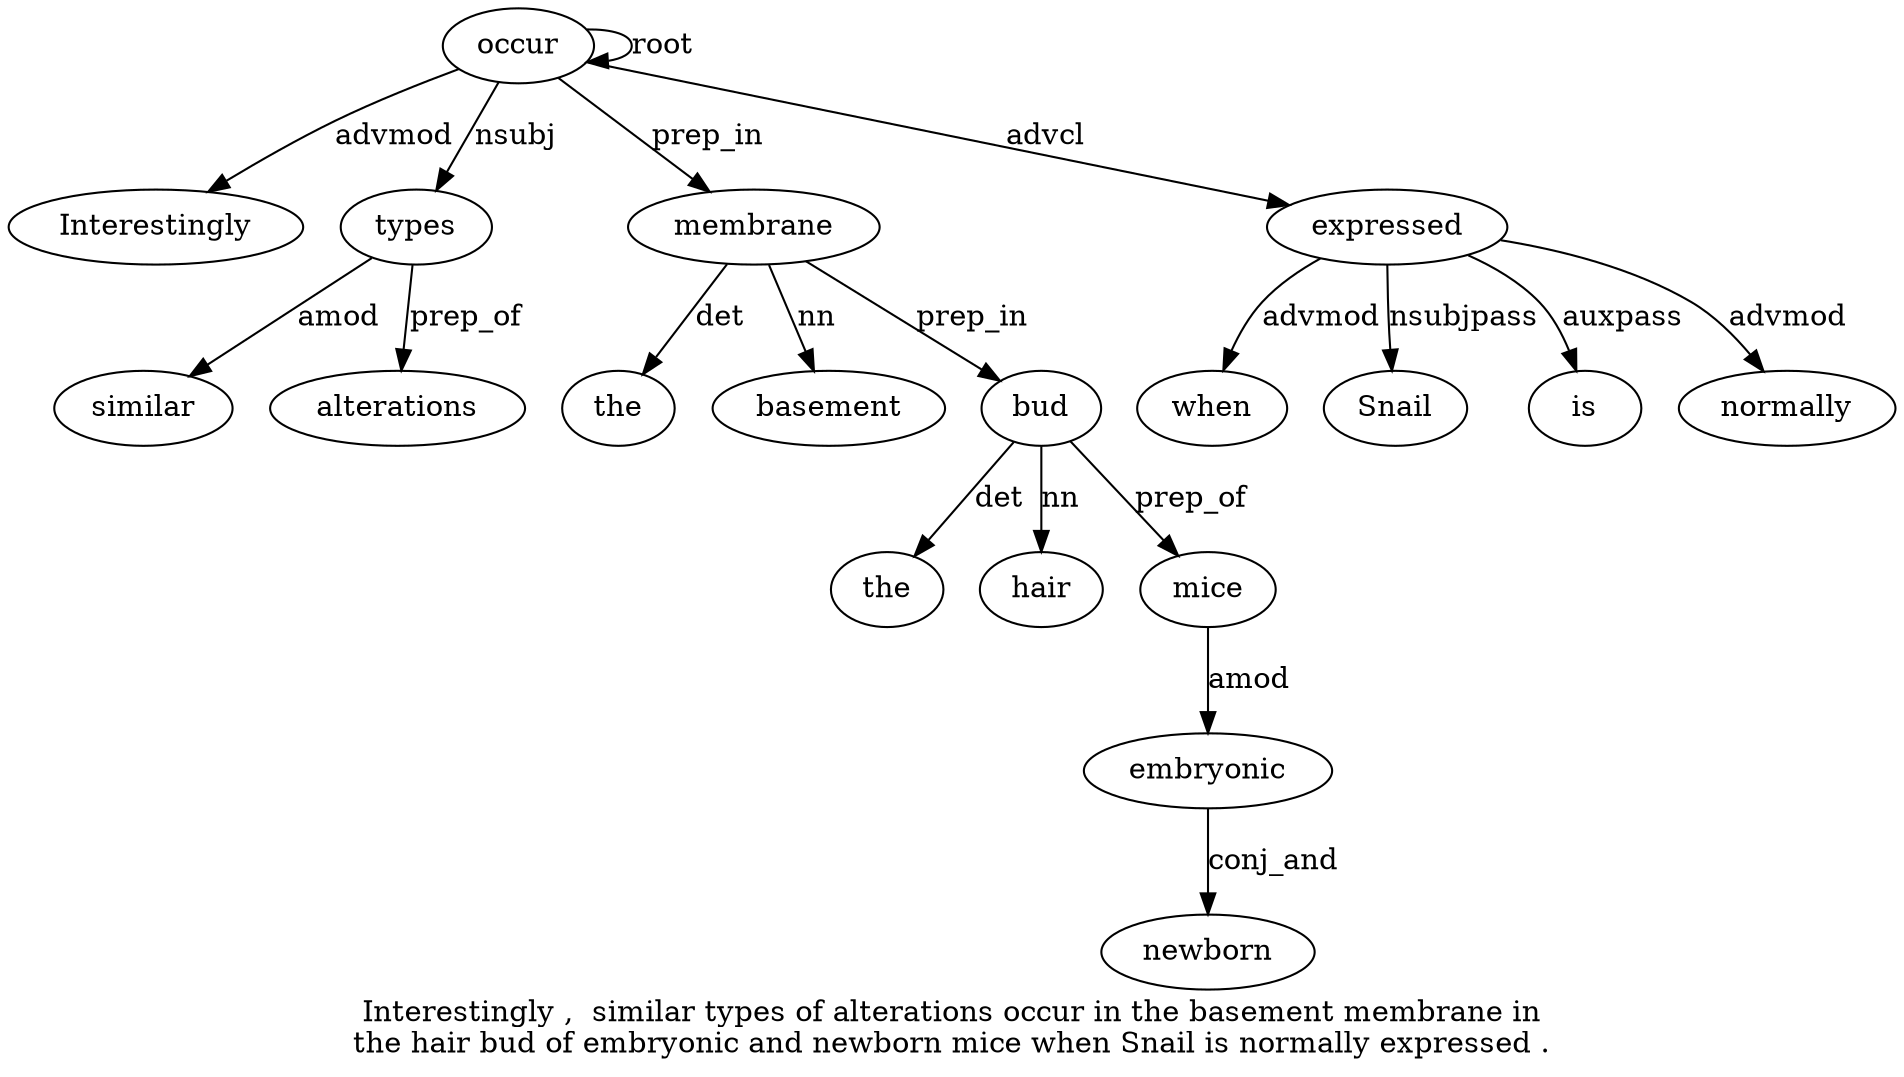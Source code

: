 digraph "Interestingly ,  similar types of alterations occur in the basement membrane in the hair bud of embryonic and newborn mice when Snail is normally expressed ." {
label="Interestingly ,  similar types of alterations occur in the basement membrane in
the hair bud of embryonic and newborn mice when Snail is normally expressed .";
occur7 [style=filled, fillcolor=white, label=occur];
Interestingly1 [style=filled, fillcolor=white, label=Interestingly];
occur7 -> Interestingly1  [label=advmod];
types4 [style=filled, fillcolor=white, label=types];
similar3 [style=filled, fillcolor=white, label=similar];
types4 -> similar3  [label=amod];
occur7 -> types4  [label=nsubj];
alterations6 [style=filled, fillcolor=white, label=alterations];
types4 -> alterations6  [label=prep_of];
occur7 -> occur7  [label=root];
membrane11 [style=filled, fillcolor=white, label=membrane];
the9 [style=filled, fillcolor=white, label=the];
membrane11 -> the9  [label=det];
basement10 [style=filled, fillcolor=white, label=basement];
membrane11 -> basement10  [label=nn];
occur7 -> membrane11  [label=prep_in];
bud15 [style=filled, fillcolor=white, label=bud];
the13 [style=filled, fillcolor=white, label=the];
bud15 -> the13  [label=det];
hair14 [style=filled, fillcolor=white, label=hair];
bud15 -> hair14  [label=nn];
membrane11 -> bud15  [label=prep_in];
mice20 [style=filled, fillcolor=white, label=mice];
embryonic17 [style=filled, fillcolor=white, label=embryonic];
mice20 -> embryonic17  [label=amod];
newborn19 [style=filled, fillcolor=white, label=newborn];
embryonic17 -> newborn19  [label=conj_and];
bud15 -> mice20  [label=prep_of];
expressed25 [style=filled, fillcolor=white, label=expressed];
when21 [style=filled, fillcolor=white, label=when];
expressed25 -> when21  [label=advmod];
Snail22 [style=filled, fillcolor=white, label=Snail];
expressed25 -> Snail22  [label=nsubjpass];
is23 [style=filled, fillcolor=white, label=is];
expressed25 -> is23  [label=auxpass];
normally24 [style=filled, fillcolor=white, label=normally];
expressed25 -> normally24  [label=advmod];
occur7 -> expressed25  [label=advcl];
}
